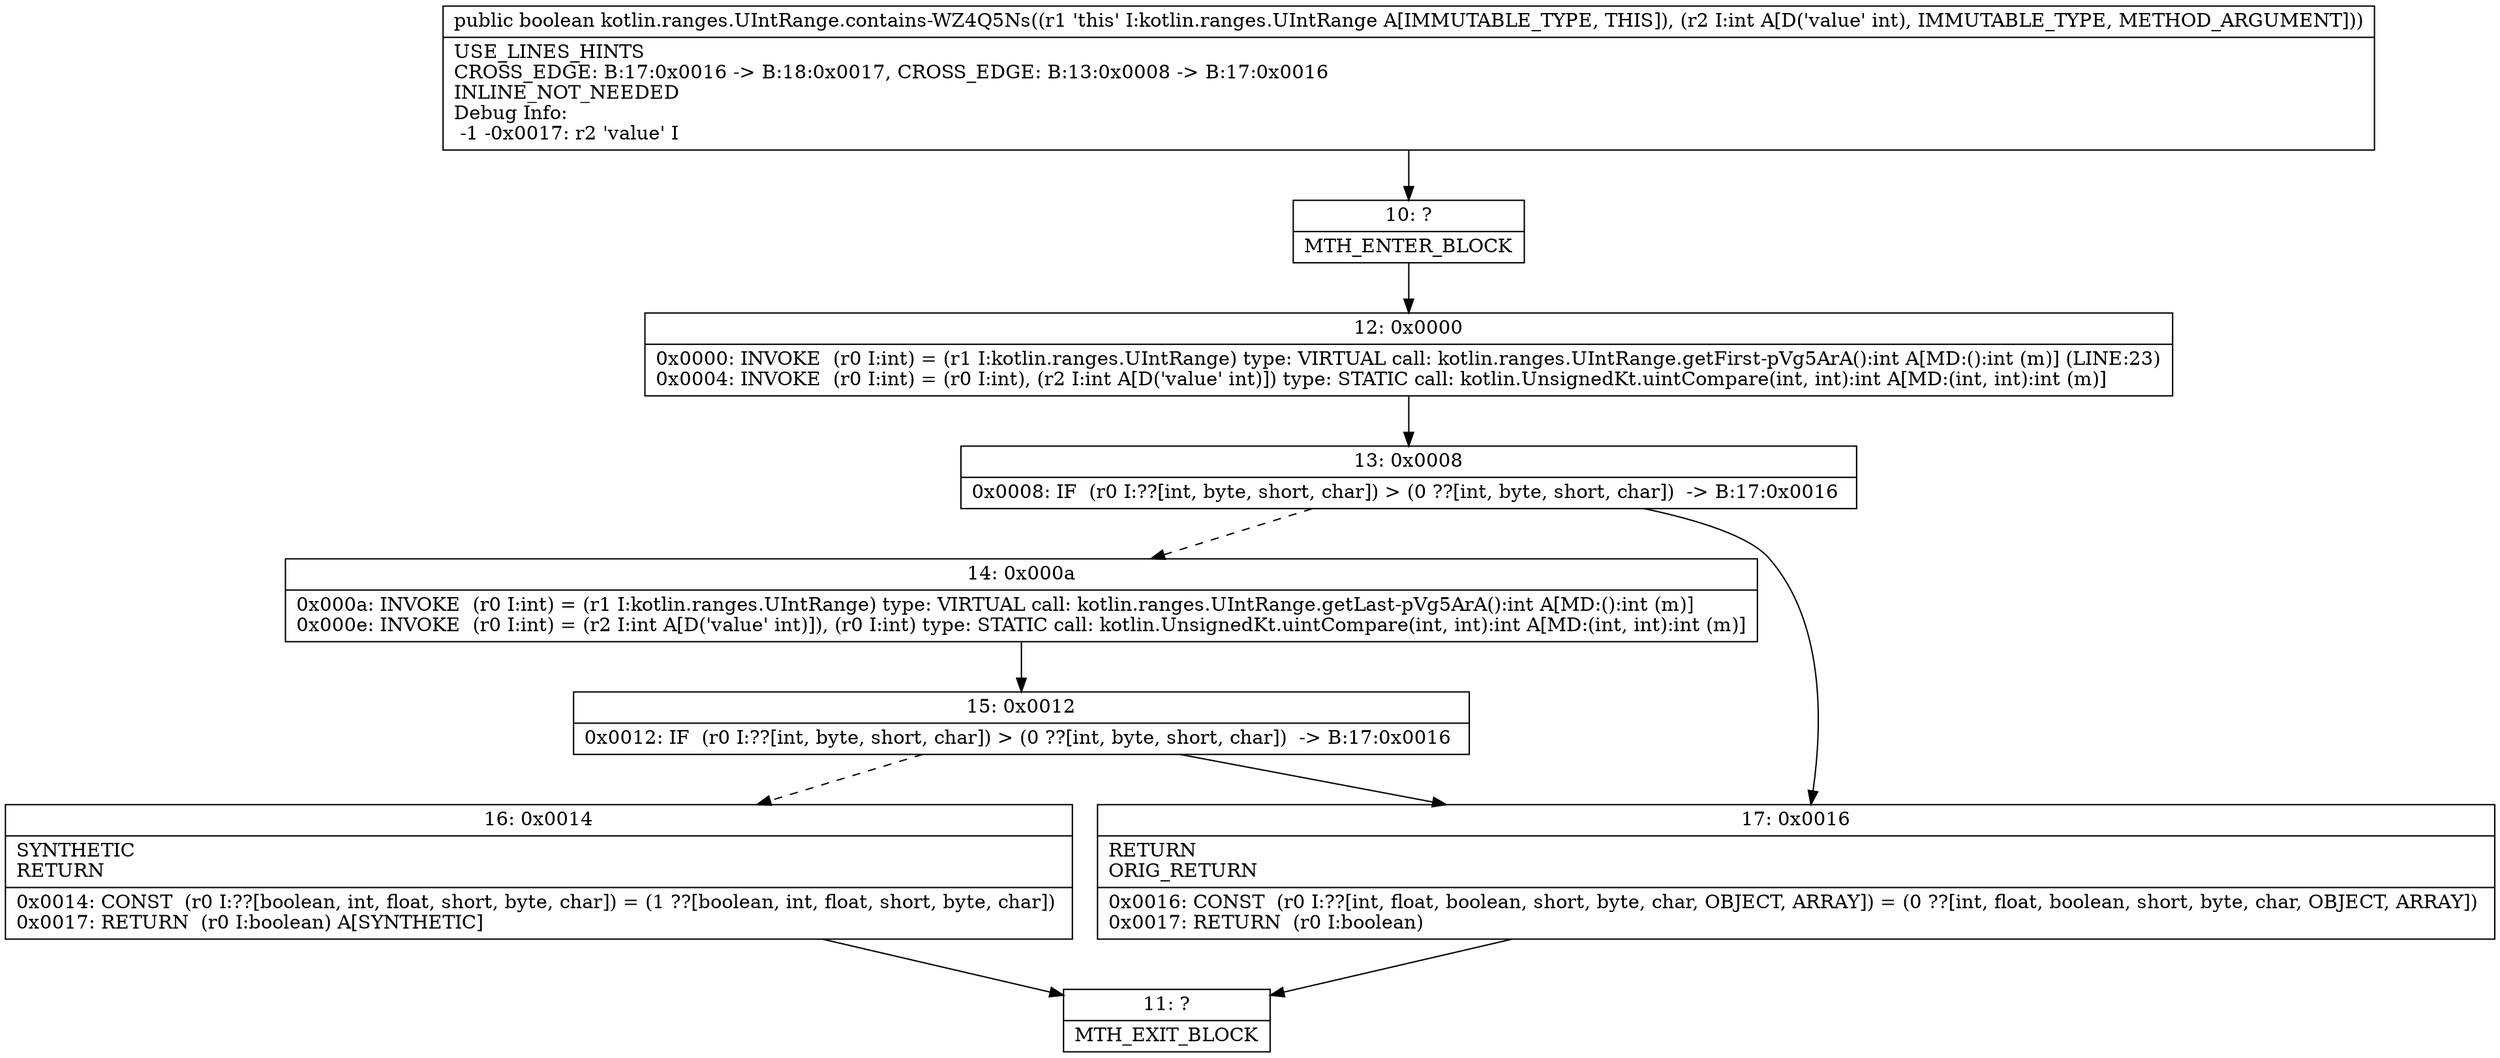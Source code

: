digraph "CFG forkotlin.ranges.UIntRange.contains\-WZ4Q5Ns(I)Z" {
Node_10 [shape=record,label="{10\:\ ?|MTH_ENTER_BLOCK\l}"];
Node_12 [shape=record,label="{12\:\ 0x0000|0x0000: INVOKE  (r0 I:int) = (r1 I:kotlin.ranges.UIntRange) type: VIRTUAL call: kotlin.ranges.UIntRange.getFirst\-pVg5ArA():int A[MD:():int (m)] (LINE:23)\l0x0004: INVOKE  (r0 I:int) = (r0 I:int), (r2 I:int A[D('value' int)]) type: STATIC call: kotlin.UnsignedKt.uintCompare(int, int):int A[MD:(int, int):int (m)]\l}"];
Node_13 [shape=record,label="{13\:\ 0x0008|0x0008: IF  (r0 I:??[int, byte, short, char]) \> (0 ??[int, byte, short, char])  \-\> B:17:0x0016 \l}"];
Node_14 [shape=record,label="{14\:\ 0x000a|0x000a: INVOKE  (r0 I:int) = (r1 I:kotlin.ranges.UIntRange) type: VIRTUAL call: kotlin.ranges.UIntRange.getLast\-pVg5ArA():int A[MD:():int (m)]\l0x000e: INVOKE  (r0 I:int) = (r2 I:int A[D('value' int)]), (r0 I:int) type: STATIC call: kotlin.UnsignedKt.uintCompare(int, int):int A[MD:(int, int):int (m)]\l}"];
Node_15 [shape=record,label="{15\:\ 0x0012|0x0012: IF  (r0 I:??[int, byte, short, char]) \> (0 ??[int, byte, short, char])  \-\> B:17:0x0016 \l}"];
Node_16 [shape=record,label="{16\:\ 0x0014|SYNTHETIC\lRETURN\l|0x0014: CONST  (r0 I:??[boolean, int, float, short, byte, char]) = (1 ??[boolean, int, float, short, byte, char]) \l0x0017: RETURN  (r0 I:boolean) A[SYNTHETIC]\l}"];
Node_11 [shape=record,label="{11\:\ ?|MTH_EXIT_BLOCK\l}"];
Node_17 [shape=record,label="{17\:\ 0x0016|RETURN\lORIG_RETURN\l|0x0016: CONST  (r0 I:??[int, float, boolean, short, byte, char, OBJECT, ARRAY]) = (0 ??[int, float, boolean, short, byte, char, OBJECT, ARRAY]) \l0x0017: RETURN  (r0 I:boolean) \l}"];
MethodNode[shape=record,label="{public boolean kotlin.ranges.UIntRange.contains\-WZ4Q5Ns((r1 'this' I:kotlin.ranges.UIntRange A[IMMUTABLE_TYPE, THIS]), (r2 I:int A[D('value' int), IMMUTABLE_TYPE, METHOD_ARGUMENT]))  | USE_LINES_HINTS\lCROSS_EDGE: B:17:0x0016 \-\> B:18:0x0017, CROSS_EDGE: B:13:0x0008 \-\> B:17:0x0016\lINLINE_NOT_NEEDED\lDebug Info:\l  \-1 \-0x0017: r2 'value' I\l}"];
MethodNode -> Node_10;Node_10 -> Node_12;
Node_12 -> Node_13;
Node_13 -> Node_14[style=dashed];
Node_13 -> Node_17;
Node_14 -> Node_15;
Node_15 -> Node_16[style=dashed];
Node_15 -> Node_17;
Node_16 -> Node_11;
Node_17 -> Node_11;
}

